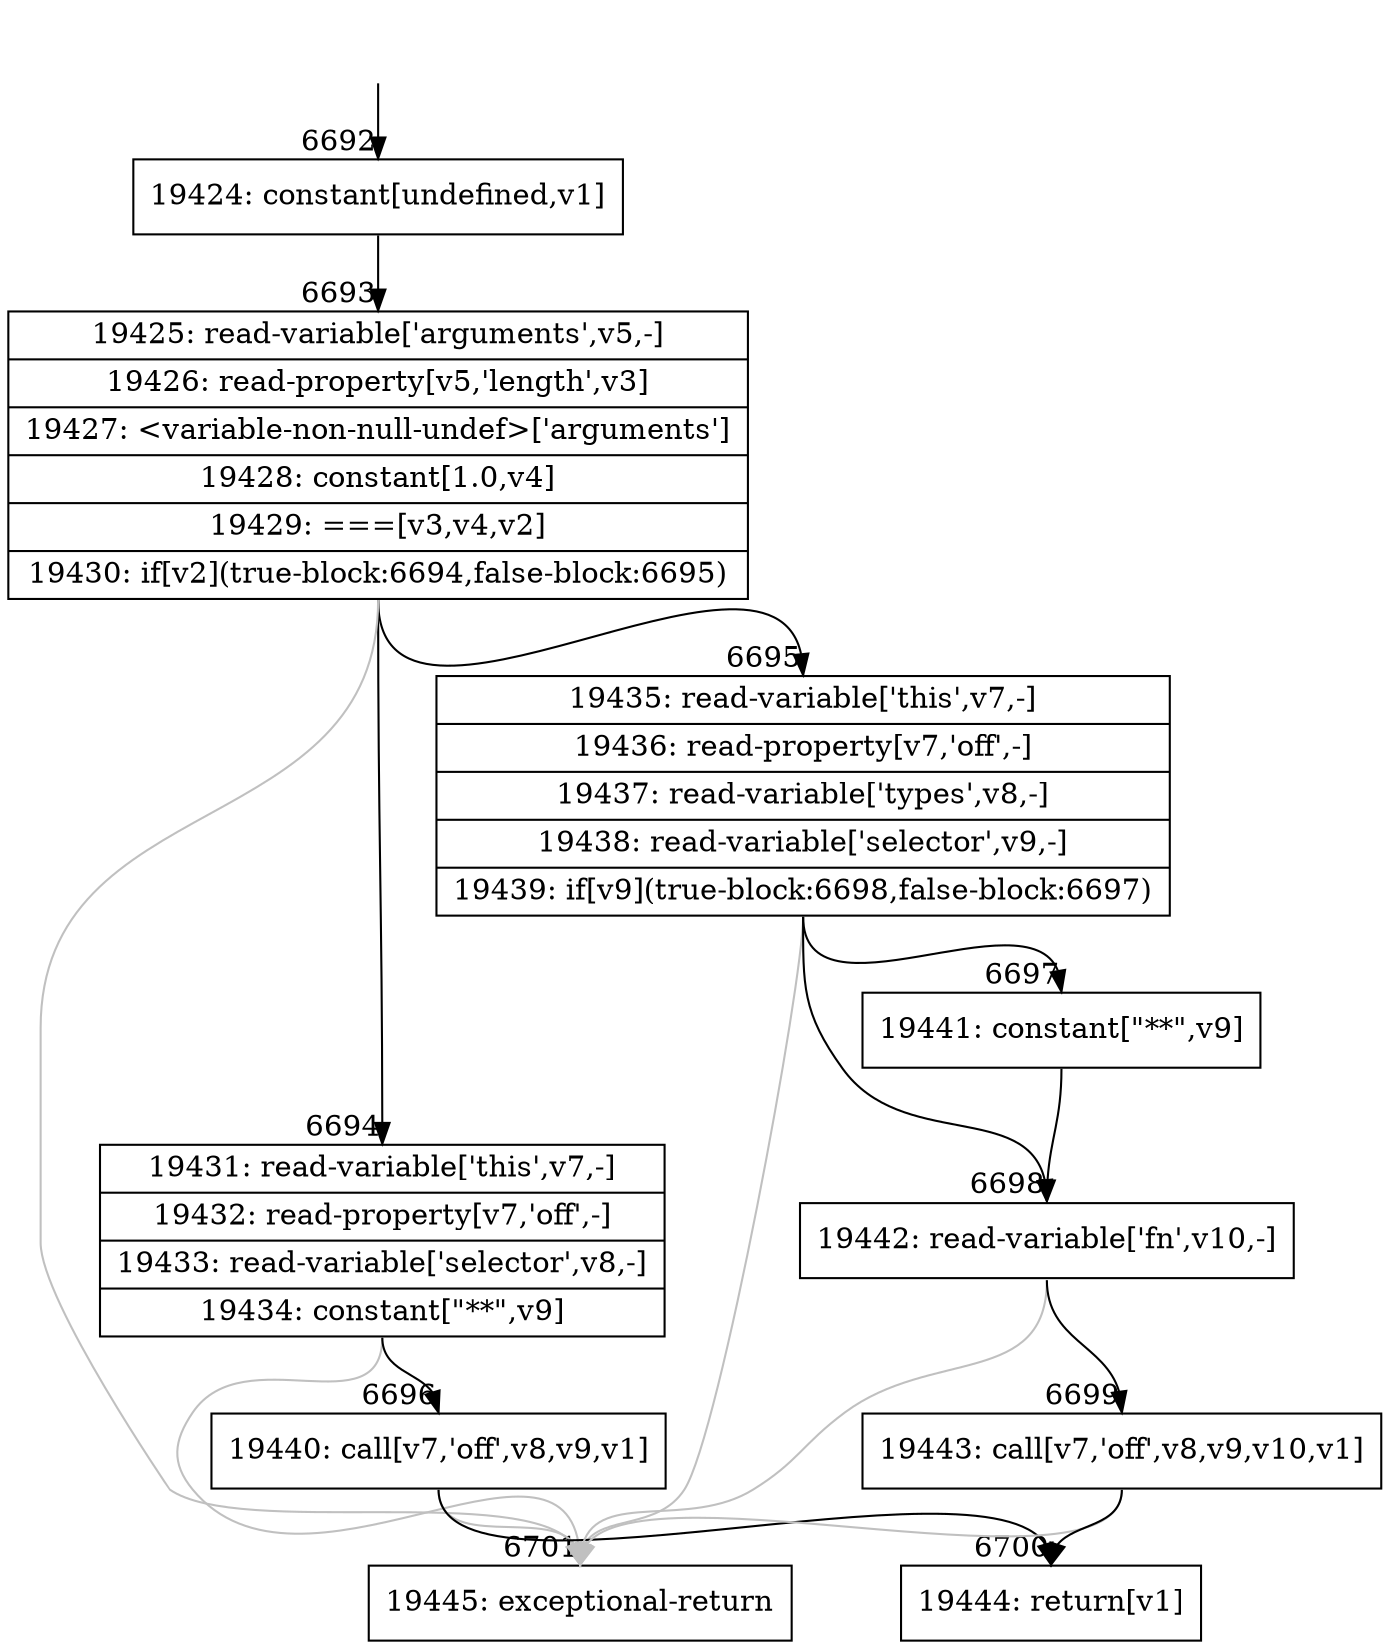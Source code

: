 digraph {
rankdir="TD"
BB_entry440[shape=none,label=""];
BB_entry440 -> BB6692 [tailport=s, headport=n, headlabel="    6692"]
BB6692 [shape=record label="{19424: constant[undefined,v1]}" ] 
BB6692 -> BB6693 [tailport=s, headport=n, headlabel="      6693"]
BB6693 [shape=record label="{19425: read-variable['arguments',v5,-]|19426: read-property[v5,'length',v3]|19427: \<variable-non-null-undef\>['arguments']|19428: constant[1.0,v4]|19429: ===[v3,v4,v2]|19430: if[v2](true-block:6694,false-block:6695)}" ] 
BB6693 -> BB6694 [tailport=s, headport=n, headlabel="      6694"]
BB6693 -> BB6695 [tailport=s, headport=n, headlabel="      6695"]
BB6693 -> BB6701 [tailport=s, headport=n, color=gray, headlabel="      6701"]
BB6694 [shape=record label="{19431: read-variable['this',v7,-]|19432: read-property[v7,'off',-]|19433: read-variable['selector',v8,-]|19434: constant[\"**\",v9]}" ] 
BB6694 -> BB6696 [tailport=s, headport=n, headlabel="      6696"]
BB6694 -> BB6701 [tailport=s, headport=n, color=gray]
BB6695 [shape=record label="{19435: read-variable['this',v7,-]|19436: read-property[v7,'off',-]|19437: read-variable['types',v8,-]|19438: read-variable['selector',v9,-]|19439: if[v9](true-block:6698,false-block:6697)}" ] 
BB6695 -> BB6698 [tailport=s, headport=n, headlabel="      6698"]
BB6695 -> BB6697 [tailport=s, headport=n, headlabel="      6697"]
BB6695 -> BB6701 [tailport=s, headport=n, color=gray]
BB6696 [shape=record label="{19440: call[v7,'off',v8,v9,v1]}" ] 
BB6696 -> BB6700 [tailport=s, headport=n, headlabel="      6700"]
BB6696 -> BB6701 [tailport=s, headport=n, color=gray]
BB6697 [shape=record label="{19441: constant[\"**\",v9]}" ] 
BB6697 -> BB6698 [tailport=s, headport=n]
BB6698 [shape=record label="{19442: read-variable['fn',v10,-]}" ] 
BB6698 -> BB6699 [tailport=s, headport=n, headlabel="      6699"]
BB6698 -> BB6701 [tailport=s, headport=n, color=gray]
BB6699 [shape=record label="{19443: call[v7,'off',v8,v9,v10,v1]}" ] 
BB6699 -> BB6700 [tailport=s, headport=n]
BB6699 -> BB6701 [tailport=s, headport=n, color=gray]
BB6700 [shape=record label="{19444: return[v1]}" ] 
BB6701 [shape=record label="{19445: exceptional-return}" ] 
}
